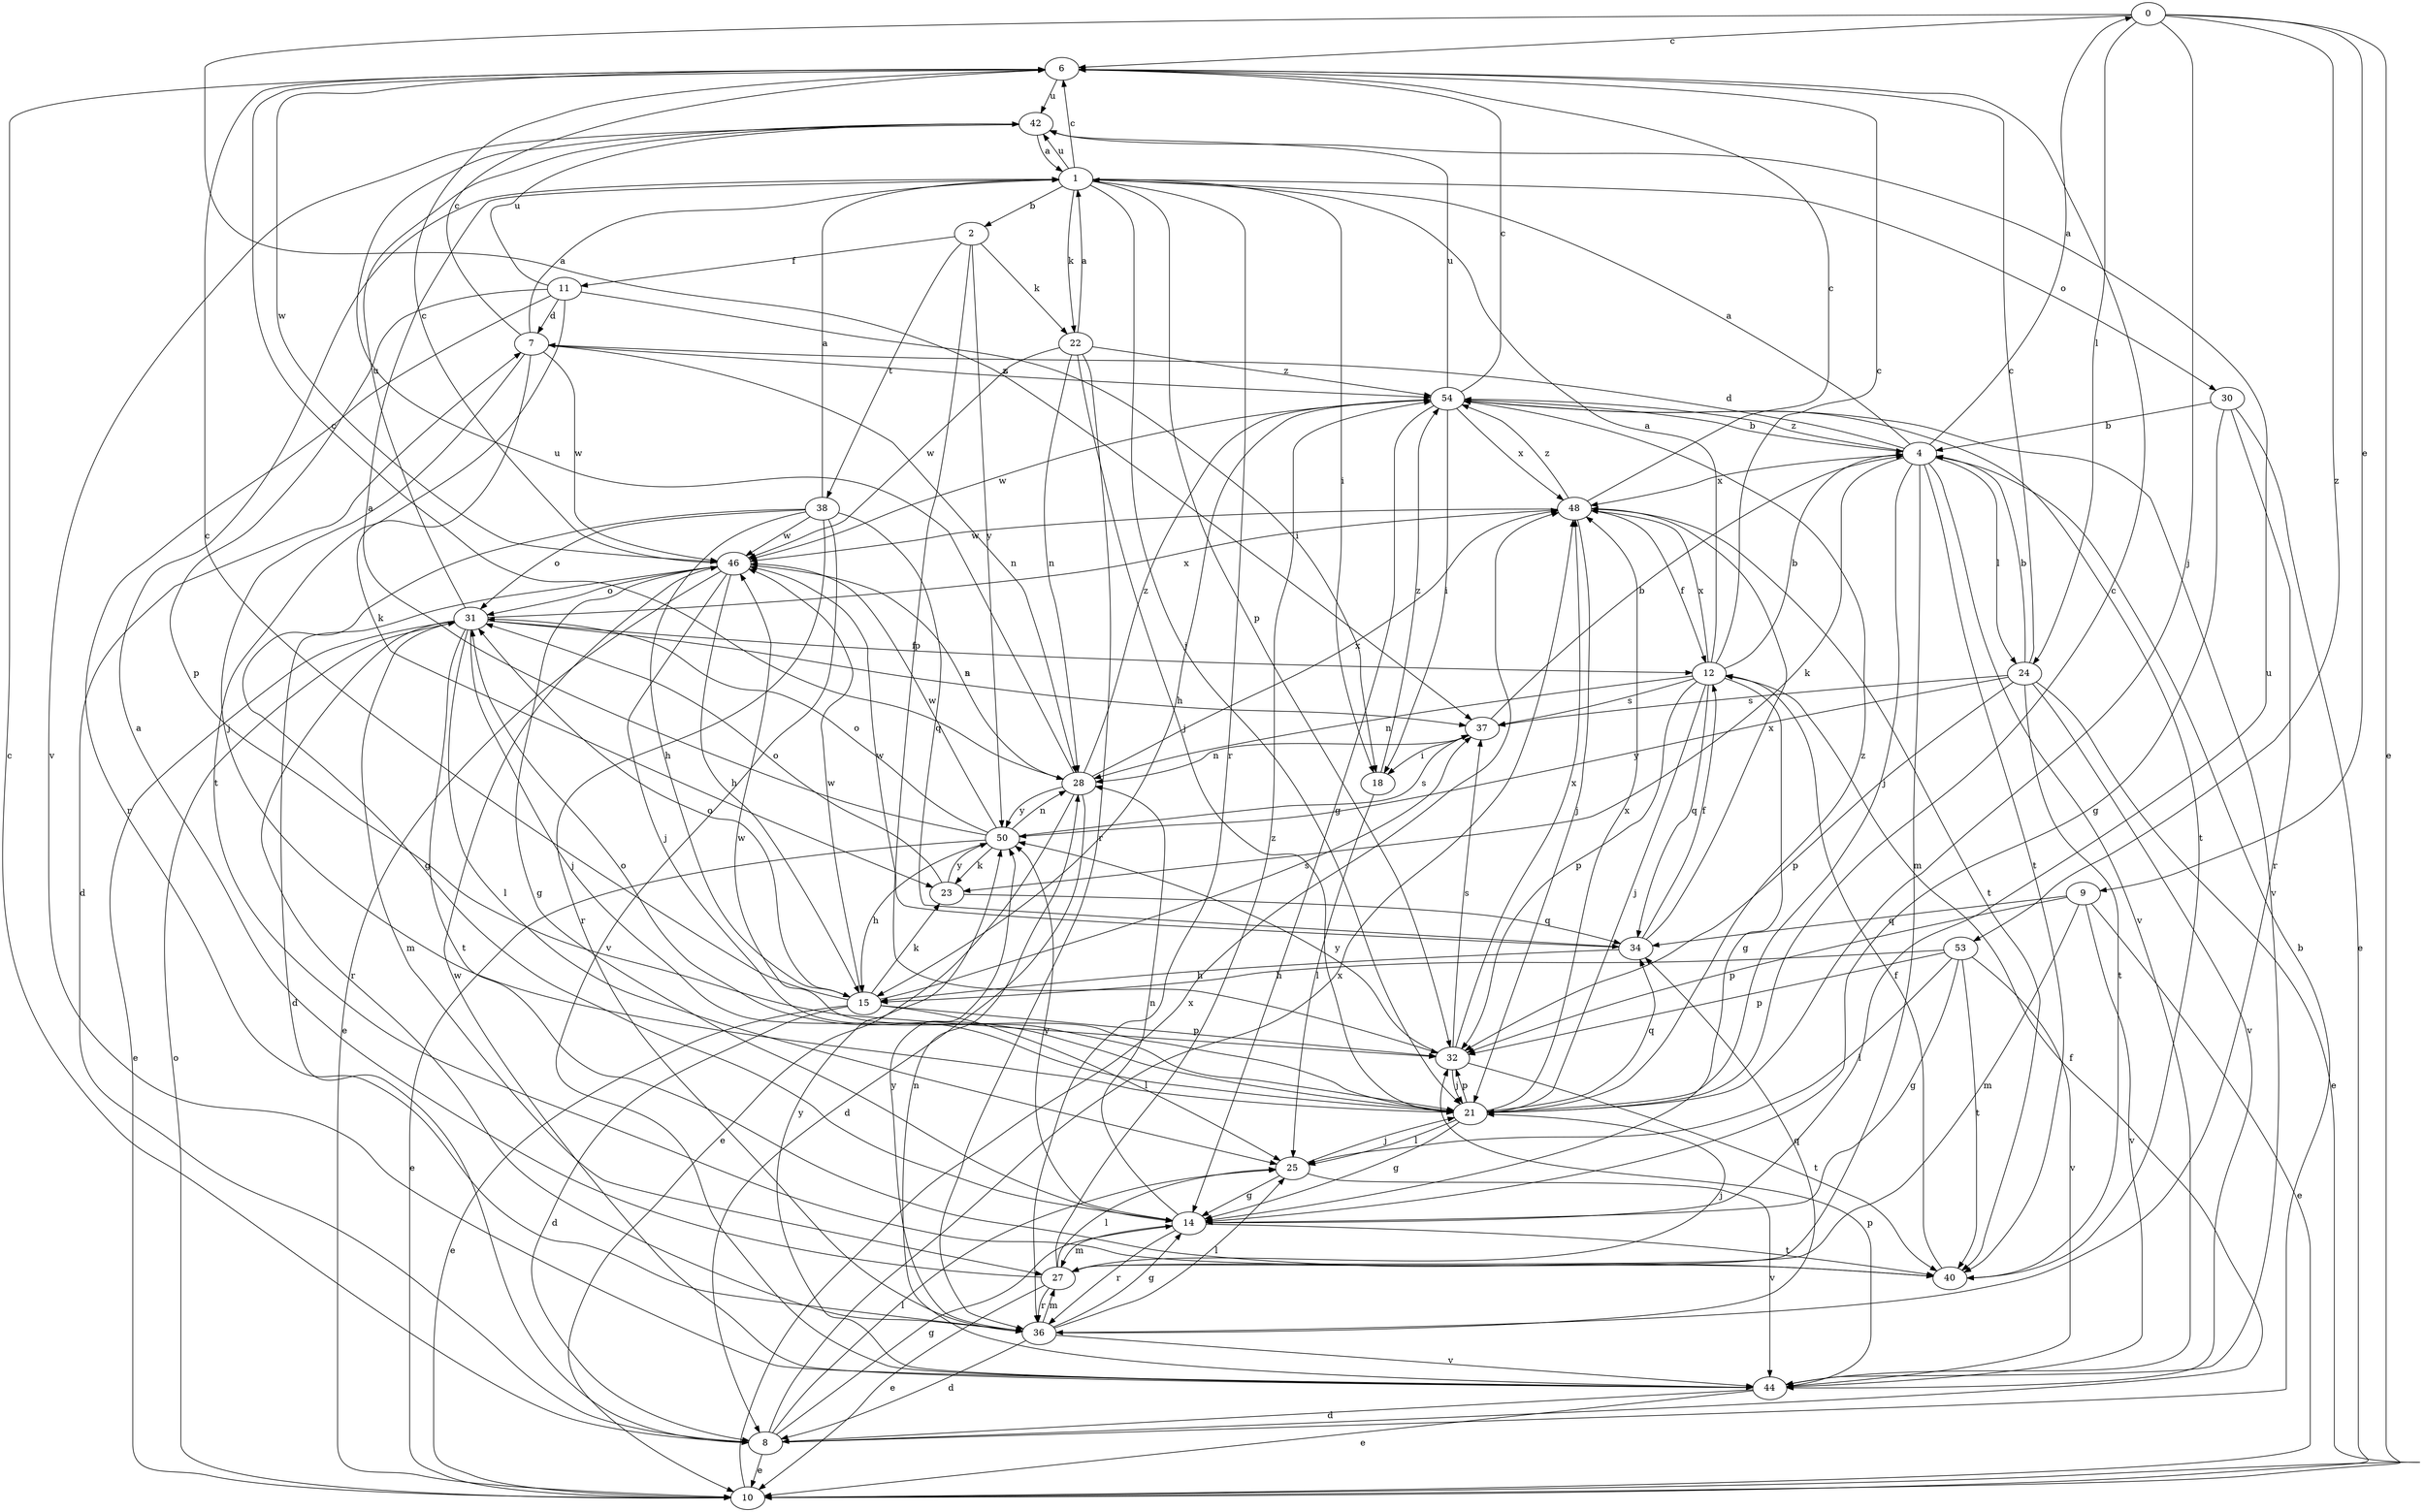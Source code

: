 strict digraph  {
0;
1;
2;
4;
6;
7;
8;
9;
10;
11;
12;
14;
15;
18;
21;
22;
23;
24;
25;
27;
28;
30;
31;
32;
34;
36;
37;
38;
40;
42;
44;
46;
48;
50;
53;
54;
0 -> 6  [label=c];
0 -> 9  [label=e];
0 -> 10  [label=e];
0 -> 21  [label=j];
0 -> 24  [label=l];
0 -> 37  [label=s];
0 -> 53  [label=z];
1 -> 2  [label=b];
1 -> 6  [label=c];
1 -> 18  [label=i];
1 -> 21  [label=j];
1 -> 22  [label=k];
1 -> 30  [label=o];
1 -> 32  [label=p];
1 -> 36  [label=r];
1 -> 42  [label=u];
2 -> 11  [label=f];
2 -> 22  [label=k];
2 -> 32  [label=p];
2 -> 38  [label=t];
2 -> 50  [label=y];
4 -> 0  [label=a];
4 -> 1  [label=a];
4 -> 7  [label=d];
4 -> 21  [label=j];
4 -> 23  [label=k];
4 -> 24  [label=l];
4 -> 27  [label=m];
4 -> 40  [label=t];
4 -> 44  [label=v];
4 -> 48  [label=x];
4 -> 54  [label=z];
6 -> 42  [label=u];
6 -> 46  [label=w];
7 -> 1  [label=a];
7 -> 6  [label=c];
7 -> 21  [label=j];
7 -> 23  [label=k];
7 -> 28  [label=n];
7 -> 46  [label=w];
7 -> 54  [label=z];
8 -> 4  [label=b];
8 -> 6  [label=c];
8 -> 7  [label=d];
8 -> 10  [label=e];
8 -> 12  [label=f];
8 -> 14  [label=g];
8 -> 25  [label=l];
8 -> 48  [label=x];
9 -> 10  [label=e];
9 -> 27  [label=m];
9 -> 32  [label=p];
9 -> 34  [label=q];
9 -> 44  [label=v];
10 -> 31  [label=o];
10 -> 48  [label=x];
11 -> 7  [label=d];
11 -> 18  [label=i];
11 -> 32  [label=p];
11 -> 36  [label=r];
11 -> 40  [label=t];
11 -> 42  [label=u];
12 -> 1  [label=a];
12 -> 4  [label=b];
12 -> 6  [label=c];
12 -> 14  [label=g];
12 -> 21  [label=j];
12 -> 28  [label=n];
12 -> 32  [label=p];
12 -> 34  [label=q];
12 -> 37  [label=s];
12 -> 48  [label=x];
14 -> 27  [label=m];
14 -> 28  [label=n];
14 -> 36  [label=r];
14 -> 40  [label=t];
14 -> 42  [label=u];
14 -> 50  [label=y];
15 -> 6  [label=c];
15 -> 8  [label=d];
15 -> 10  [label=e];
15 -> 23  [label=k];
15 -> 25  [label=l];
15 -> 31  [label=o];
15 -> 32  [label=p];
15 -> 37  [label=s];
15 -> 46  [label=w];
18 -> 25  [label=l];
18 -> 54  [label=z];
21 -> 6  [label=c];
21 -> 14  [label=g];
21 -> 25  [label=l];
21 -> 31  [label=o];
21 -> 32  [label=p];
21 -> 34  [label=q];
21 -> 46  [label=w];
21 -> 48  [label=x];
21 -> 54  [label=z];
22 -> 1  [label=a];
22 -> 21  [label=j];
22 -> 28  [label=n];
22 -> 36  [label=r];
22 -> 46  [label=w];
22 -> 54  [label=z];
23 -> 31  [label=o];
23 -> 34  [label=q];
23 -> 50  [label=y];
24 -> 4  [label=b];
24 -> 6  [label=c];
24 -> 10  [label=e];
24 -> 32  [label=p];
24 -> 37  [label=s];
24 -> 40  [label=t];
24 -> 44  [label=v];
24 -> 50  [label=y];
25 -> 14  [label=g];
25 -> 21  [label=j];
25 -> 44  [label=v];
27 -> 1  [label=a];
27 -> 10  [label=e];
27 -> 21  [label=j];
27 -> 25  [label=l];
27 -> 36  [label=r];
27 -> 54  [label=z];
28 -> 6  [label=c];
28 -> 8  [label=d];
28 -> 10  [label=e];
28 -> 42  [label=u];
28 -> 48  [label=x];
28 -> 50  [label=y];
28 -> 54  [label=z];
30 -> 4  [label=b];
30 -> 10  [label=e];
30 -> 14  [label=g];
30 -> 36  [label=r];
31 -> 10  [label=e];
31 -> 12  [label=f];
31 -> 21  [label=j];
31 -> 25  [label=l];
31 -> 27  [label=m];
31 -> 36  [label=r];
31 -> 37  [label=s];
31 -> 40  [label=t];
31 -> 42  [label=u];
31 -> 48  [label=x];
32 -> 21  [label=j];
32 -> 37  [label=s];
32 -> 40  [label=t];
32 -> 48  [label=x];
32 -> 50  [label=y];
34 -> 12  [label=f];
34 -> 15  [label=h];
34 -> 46  [label=w];
34 -> 48  [label=x];
36 -> 8  [label=d];
36 -> 14  [label=g];
36 -> 25  [label=l];
36 -> 27  [label=m];
36 -> 34  [label=q];
36 -> 44  [label=v];
36 -> 50  [label=y];
37 -> 4  [label=b];
37 -> 18  [label=i];
37 -> 28  [label=n];
38 -> 1  [label=a];
38 -> 14  [label=g];
38 -> 15  [label=h];
38 -> 31  [label=o];
38 -> 34  [label=q];
38 -> 36  [label=r];
38 -> 44  [label=v];
38 -> 46  [label=w];
40 -> 12  [label=f];
42 -> 1  [label=a];
42 -> 44  [label=v];
44 -> 8  [label=d];
44 -> 10  [label=e];
44 -> 28  [label=n];
44 -> 32  [label=p];
44 -> 46  [label=w];
44 -> 50  [label=y];
46 -> 6  [label=c];
46 -> 8  [label=d];
46 -> 10  [label=e];
46 -> 14  [label=g];
46 -> 15  [label=h];
46 -> 21  [label=j];
46 -> 28  [label=n];
46 -> 31  [label=o];
48 -> 6  [label=c];
48 -> 12  [label=f];
48 -> 21  [label=j];
48 -> 40  [label=t];
48 -> 46  [label=w];
48 -> 54  [label=z];
50 -> 1  [label=a];
50 -> 10  [label=e];
50 -> 15  [label=h];
50 -> 23  [label=k];
50 -> 28  [label=n];
50 -> 31  [label=o];
50 -> 37  [label=s];
50 -> 46  [label=w];
53 -> 14  [label=g];
53 -> 15  [label=h];
53 -> 25  [label=l];
53 -> 32  [label=p];
53 -> 40  [label=t];
53 -> 44  [label=v];
54 -> 4  [label=b];
54 -> 6  [label=c];
54 -> 14  [label=g];
54 -> 15  [label=h];
54 -> 18  [label=i];
54 -> 40  [label=t];
54 -> 42  [label=u];
54 -> 44  [label=v];
54 -> 46  [label=w];
54 -> 48  [label=x];
}
